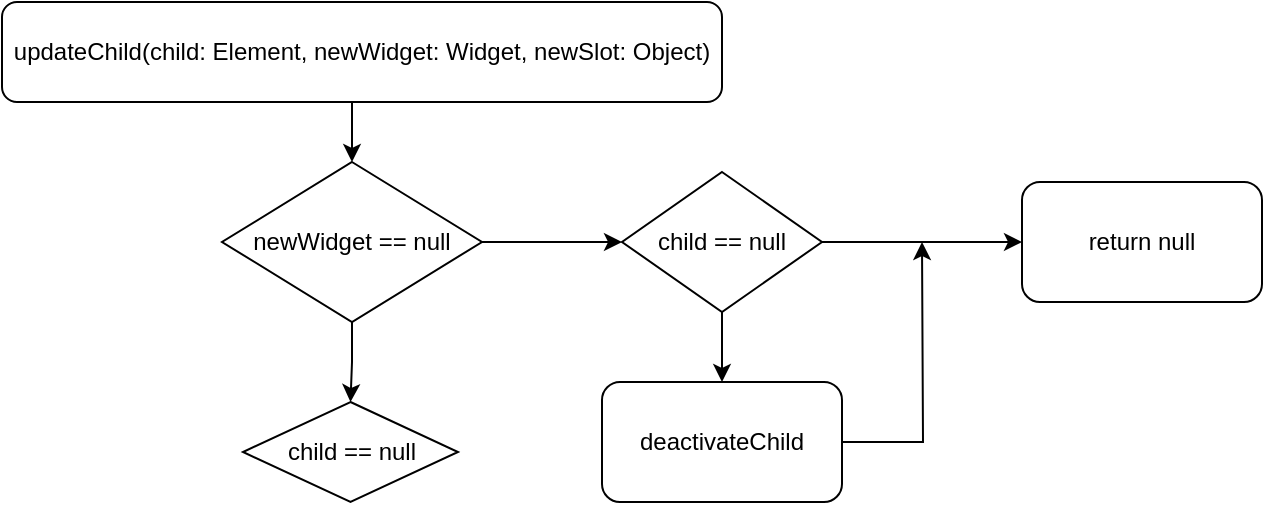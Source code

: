 <mxfile version="15.6.8" type="github">
  <diagram id="C5RBs43oDa-KdzZeNtuy" name="Page-1">
    <mxGraphModel dx="1298" dy="684" grid="1" gridSize="10" guides="1" tooltips="1" connect="1" arrows="1" fold="1" page="1" pageScale="1" pageWidth="827" pageHeight="1169" math="0" shadow="0">
      <root>
        <mxCell id="WIyWlLk6GJQsqaUBKTNV-0" />
        <mxCell id="WIyWlLk6GJQsqaUBKTNV-1" parent="WIyWlLk6GJQsqaUBKTNV-0" />
        <mxCell id="w8wW7PFBJsgnr9SxtRlz-10" style="edgeStyle=orthogonalEdgeStyle;rounded=0;orthogonalLoop=1;jettySize=auto;html=1;exitX=0.5;exitY=1;exitDx=0;exitDy=0;entryX=0.5;entryY=0;entryDx=0;entryDy=0;" edge="1" parent="WIyWlLk6GJQsqaUBKTNV-1" source="w8wW7PFBJsgnr9SxtRlz-0" target="w8wW7PFBJsgnr9SxtRlz-1">
          <mxGeometry relative="1" as="geometry" />
        </mxCell>
        <mxCell id="w8wW7PFBJsgnr9SxtRlz-0" value="updateChild(child: Element, newWidget: Widget, newSlot: Object)" style="rounded=1;whiteSpace=wrap;html=1;" vertex="1" parent="WIyWlLk6GJQsqaUBKTNV-1">
          <mxGeometry x="170" y="40" width="360" height="50" as="geometry" />
        </mxCell>
        <mxCell id="w8wW7PFBJsgnr9SxtRlz-4" style="edgeStyle=orthogonalEdgeStyle;rounded=0;orthogonalLoop=1;jettySize=auto;html=1;exitX=1;exitY=0.5;exitDx=0;exitDy=0;entryX=0;entryY=0.5;entryDx=0;entryDy=0;" edge="1" parent="WIyWlLk6GJQsqaUBKTNV-1" source="w8wW7PFBJsgnr9SxtRlz-1" target="w8wW7PFBJsgnr9SxtRlz-3">
          <mxGeometry relative="1" as="geometry" />
        </mxCell>
        <mxCell id="w8wW7PFBJsgnr9SxtRlz-12" style="edgeStyle=orthogonalEdgeStyle;rounded=0;orthogonalLoop=1;jettySize=auto;html=1;exitX=0.5;exitY=1;exitDx=0;exitDy=0;" edge="1" parent="WIyWlLk6GJQsqaUBKTNV-1" source="w8wW7PFBJsgnr9SxtRlz-1" target="w8wW7PFBJsgnr9SxtRlz-11">
          <mxGeometry relative="1" as="geometry" />
        </mxCell>
        <mxCell id="w8wW7PFBJsgnr9SxtRlz-1" value="newWidget == null" style="rhombus;whiteSpace=wrap;html=1;" vertex="1" parent="WIyWlLk6GJQsqaUBKTNV-1">
          <mxGeometry x="280" y="120" width="130" height="80" as="geometry" />
        </mxCell>
        <mxCell id="w8wW7PFBJsgnr9SxtRlz-6" style="edgeStyle=orthogonalEdgeStyle;rounded=0;orthogonalLoop=1;jettySize=auto;html=1;exitX=0.5;exitY=1;exitDx=0;exitDy=0;entryX=0.5;entryY=0;entryDx=0;entryDy=0;" edge="1" parent="WIyWlLk6GJQsqaUBKTNV-1" source="w8wW7PFBJsgnr9SxtRlz-3" target="w8wW7PFBJsgnr9SxtRlz-5">
          <mxGeometry relative="1" as="geometry" />
        </mxCell>
        <mxCell id="w8wW7PFBJsgnr9SxtRlz-8" style="edgeStyle=orthogonalEdgeStyle;rounded=0;orthogonalLoop=1;jettySize=auto;html=1;exitX=1;exitY=0.5;exitDx=0;exitDy=0;entryX=0;entryY=0.5;entryDx=0;entryDy=0;" edge="1" parent="WIyWlLk6GJQsqaUBKTNV-1" source="w8wW7PFBJsgnr9SxtRlz-3" target="w8wW7PFBJsgnr9SxtRlz-7">
          <mxGeometry relative="1" as="geometry" />
        </mxCell>
        <mxCell id="w8wW7PFBJsgnr9SxtRlz-3" value="child == null" style="rhombus;whiteSpace=wrap;html=1;" vertex="1" parent="WIyWlLk6GJQsqaUBKTNV-1">
          <mxGeometry x="480" y="125" width="100" height="70" as="geometry" />
        </mxCell>
        <mxCell id="w8wW7PFBJsgnr9SxtRlz-9" style="edgeStyle=orthogonalEdgeStyle;rounded=0;orthogonalLoop=1;jettySize=auto;html=1;exitX=1;exitY=0.5;exitDx=0;exitDy=0;" edge="1" parent="WIyWlLk6GJQsqaUBKTNV-1" source="w8wW7PFBJsgnr9SxtRlz-5">
          <mxGeometry relative="1" as="geometry">
            <mxPoint x="630" y="160" as="targetPoint" />
          </mxGeometry>
        </mxCell>
        <mxCell id="w8wW7PFBJsgnr9SxtRlz-5" value="deactivateChild" style="rounded=1;whiteSpace=wrap;html=1;" vertex="1" parent="WIyWlLk6GJQsqaUBKTNV-1">
          <mxGeometry x="470" y="230" width="120" height="60" as="geometry" />
        </mxCell>
        <mxCell id="w8wW7PFBJsgnr9SxtRlz-7" value="return null" style="rounded=1;whiteSpace=wrap;html=1;" vertex="1" parent="WIyWlLk6GJQsqaUBKTNV-1">
          <mxGeometry x="680" y="130" width="120" height="60" as="geometry" />
        </mxCell>
        <mxCell id="w8wW7PFBJsgnr9SxtRlz-11" value="child == null" style="rhombus;whiteSpace=wrap;html=1;" vertex="1" parent="WIyWlLk6GJQsqaUBKTNV-1">
          <mxGeometry x="290.5" y="240" width="107.5" height="50" as="geometry" />
        </mxCell>
      </root>
    </mxGraphModel>
  </diagram>
</mxfile>
